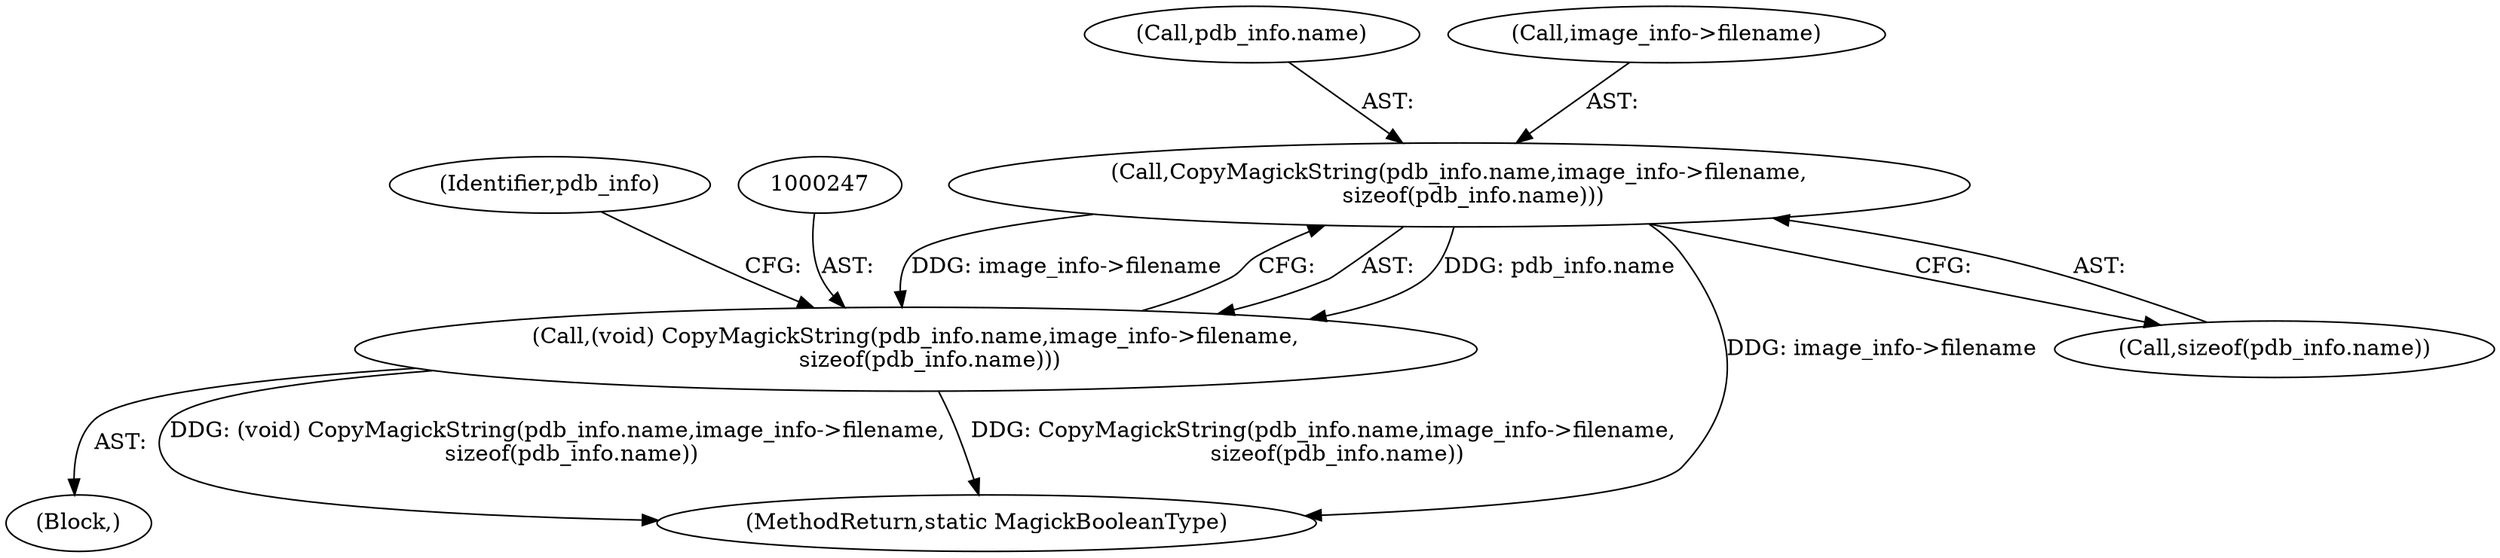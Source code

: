digraph "0_ImageMagick_424d40ebfcde48bb872eba75179d3d73704fdf1f_0@pointer" {
"1000248" [label="(Call,CopyMagickString(pdb_info.name,image_info->filename,\n    sizeof(pdb_info.name)))"];
"1000246" [label="(Call,(void) CopyMagickString(pdb_info.name,image_info->filename,\n    sizeof(pdb_info.name)))"];
"1000249" [label="(Call,pdb_info.name)"];
"1000261" [label="(Identifier,pdb_info)"];
"1000252" [label="(Call,image_info->filename)"];
"1000248" [label="(Call,CopyMagickString(pdb_info.name,image_info->filename,\n    sizeof(pdb_info.name)))"];
"1000246" [label="(Call,(void) CopyMagickString(pdb_info.name,image_info->filename,\n    sizeof(pdb_info.name)))"];
"1001223" [label="(MethodReturn,static MagickBooleanType)"];
"1000113" [label="(Block,)"];
"1000255" [label="(Call,sizeof(pdb_info.name))"];
"1000248" -> "1000246"  [label="AST: "];
"1000248" -> "1000255"  [label="CFG: "];
"1000249" -> "1000248"  [label="AST: "];
"1000252" -> "1000248"  [label="AST: "];
"1000255" -> "1000248"  [label="AST: "];
"1000246" -> "1000248"  [label="CFG: "];
"1000248" -> "1001223"  [label="DDG: image_info->filename"];
"1000248" -> "1000246"  [label="DDG: pdb_info.name"];
"1000248" -> "1000246"  [label="DDG: image_info->filename"];
"1000246" -> "1000113"  [label="AST: "];
"1000247" -> "1000246"  [label="AST: "];
"1000261" -> "1000246"  [label="CFG: "];
"1000246" -> "1001223"  [label="DDG: CopyMagickString(pdb_info.name,image_info->filename,\n    sizeof(pdb_info.name))"];
"1000246" -> "1001223"  [label="DDG: (void) CopyMagickString(pdb_info.name,image_info->filename,\n    sizeof(pdb_info.name))"];
}
